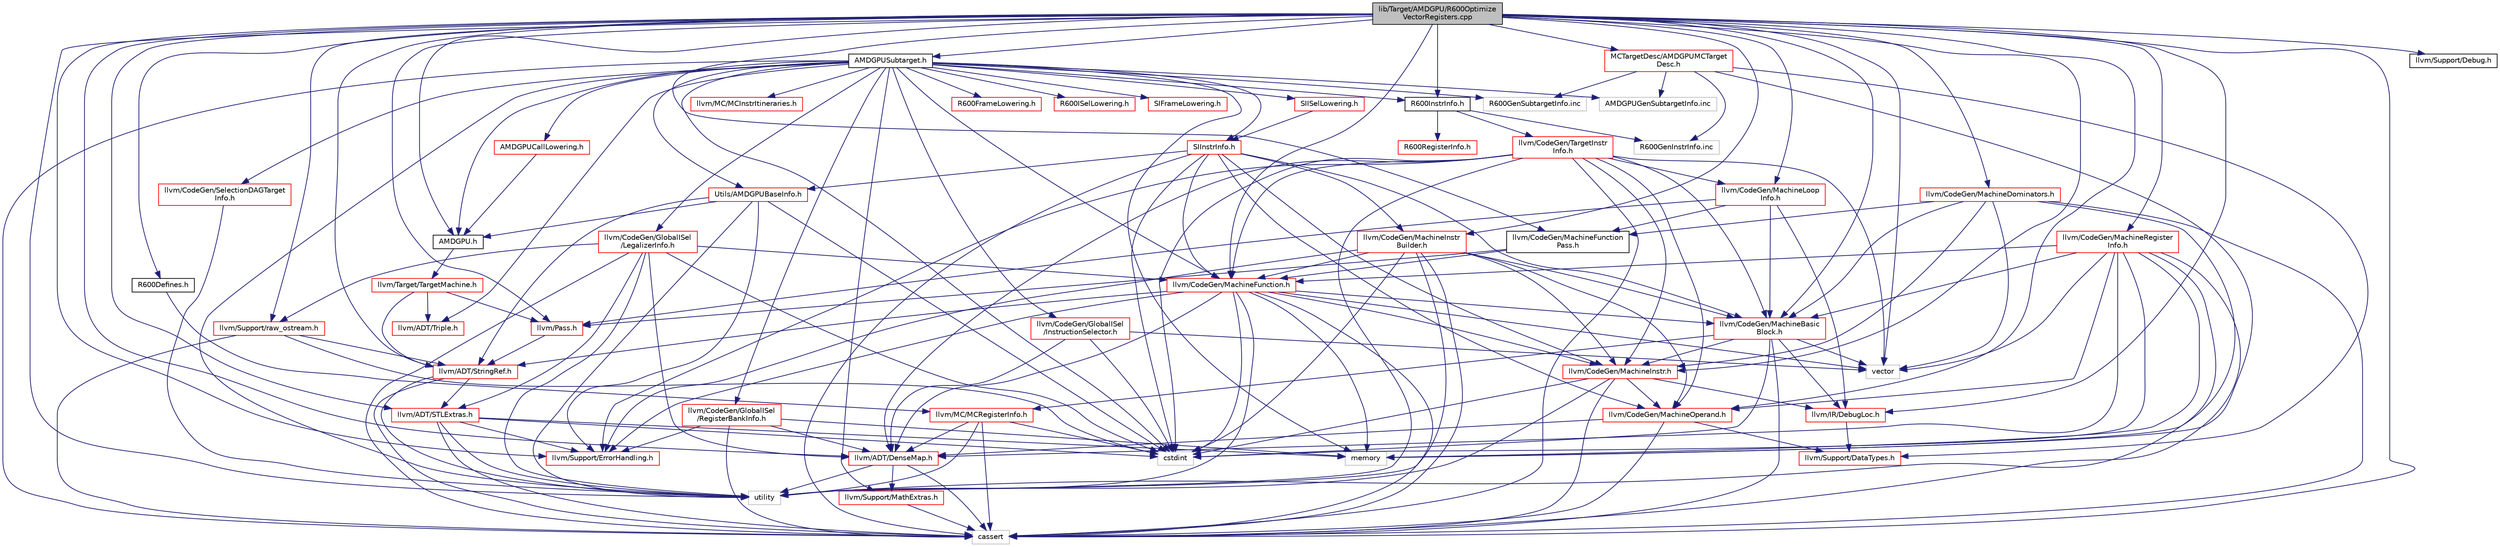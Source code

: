digraph "lib/Target/AMDGPU/R600OptimizeVectorRegisters.cpp"
{
 // LATEX_PDF_SIZE
  bgcolor="transparent";
  edge [fontname="Helvetica",fontsize="10",labelfontname="Helvetica",labelfontsize="10"];
  node [fontname="Helvetica",fontsize="10",shape="box"];
  Node1 [label="lib/Target/AMDGPU/R600Optimize\lVectorRegisters.cpp",height=0.2,width=0.4,color="black", fillcolor="grey75", style="filled", fontcolor="black",tooltip="This pass merges inputs of swizzeable instructions into vector sharing common data and/or have enough..."];
  Node1 -> Node2 [color="midnightblue",fontsize="10",style="solid",fontname="Helvetica"];
  Node2 [label="AMDGPU.h",height=0.2,width=0.4,color="black",URL="$AMDGPU_8h.html",tooltip=" "];
  Node2 -> Node3 [color="midnightblue",fontsize="10",style="solid",fontname="Helvetica"];
  Node3 [label="llvm/Target/TargetMachine.h",height=0.2,width=0.4,color="red",URL="$llvm_2Target_2TargetMachine_8h.html",tooltip=" "];
  Node3 -> Node4 [color="midnightblue",fontsize="10",style="solid",fontname="Helvetica"];
  Node4 [label="llvm/ADT/StringRef.h",height=0.2,width=0.4,color="red",URL="$StringRef_8h.html",tooltip=" "];
  Node4 -> Node5 [color="midnightblue",fontsize="10",style="solid",fontname="Helvetica"];
  Node5 [label="llvm/ADT/STLExtras.h",height=0.2,width=0.4,color="red",URL="$STLExtras_8h.html",tooltip=" "];
  Node5 -> Node35 [color="midnightblue",fontsize="10",style="solid",fontname="Helvetica"];
  Node35 [label="llvm/Support/ErrorHandling.h",height=0.2,width=0.4,color="red",URL="$llvm_2Support_2ErrorHandling_8h.html",tooltip=" "];
  Node5 -> Node15 [color="midnightblue",fontsize="10",style="solid",fontname="Helvetica"];
  Node15 [label="cassert",height=0.2,width=0.4,color="grey75",tooltip=" "];
  Node5 -> Node41 [color="midnightblue",fontsize="10",style="solid",fontname="Helvetica"];
  Node41 [label="cstdint",height=0.2,width=0.4,color="grey75",tooltip=" "];
  Node5 -> Node16 [color="midnightblue",fontsize="10",style="solid",fontname="Helvetica"];
  Node16 [label="memory",height=0.2,width=0.4,color="grey75",tooltip=" "];
  Node5 -> Node14 [color="midnightblue",fontsize="10",style="solid",fontname="Helvetica"];
  Node14 [label="utility",height=0.2,width=0.4,color="grey75",tooltip=" "];
  Node4 -> Node15 [color="midnightblue",fontsize="10",style="solid",fontname="Helvetica"];
  Node4 -> Node14 [color="midnightblue",fontsize="10",style="solid",fontname="Helvetica"];
  Node3 -> Node44 [color="midnightblue",fontsize="10",style="solid",fontname="Helvetica"];
  Node44 [label="llvm/ADT/Triple.h",height=0.2,width=0.4,color="red",URL="$Triple_8h.html",tooltip=" "];
  Node3 -> Node68 [color="midnightblue",fontsize="10",style="solid",fontname="Helvetica"];
  Node68 [label="llvm/Pass.h",height=0.2,width=0.4,color="red",URL="$Pass_8h.html",tooltip=" "];
  Node68 -> Node4 [color="midnightblue",fontsize="10",style="solid",fontname="Helvetica"];
  Node1 -> Node83 [color="midnightblue",fontsize="10",style="solid",fontname="Helvetica"];
  Node83 [label="AMDGPUSubtarget.h",height=0.2,width=0.4,color="black",URL="$AMDGPUSubtarget_8h.html",tooltip="AMDGPU specific subclass of TargetSubtarget."];
  Node83 -> Node2 [color="midnightblue",fontsize="10",style="solid",fontname="Helvetica"];
  Node83 -> Node84 [color="midnightblue",fontsize="10",style="solid",fontname="Helvetica"];
  Node84 [label="AMDGPUCallLowering.h",height=0.2,width=0.4,color="red",URL="$AMDGPUCallLowering_8h.html",tooltip="This file describes how to lower LLVM calls to machine code calls."];
  Node84 -> Node2 [color="midnightblue",fontsize="10",style="solid",fontname="Helvetica"];
  Node83 -> Node207 [color="midnightblue",fontsize="10",style="solid",fontname="Helvetica"];
  Node207 [label="R600FrameLowering.h",height=0.2,width=0.4,color="red",URL="$R600FrameLowering_8h.html",tooltip=" "];
  Node83 -> Node211 [color="midnightblue",fontsize="10",style="solid",fontname="Helvetica"];
  Node211 [label="R600ISelLowering.h",height=0.2,width=0.4,color="red",URL="$R600ISelLowering_8h.html",tooltip="R600 DAG Lowering interface definition."];
  Node83 -> Node237 [color="midnightblue",fontsize="10",style="solid",fontname="Helvetica"];
  Node237 [label="R600InstrInfo.h",height=0.2,width=0.4,color="black",URL="$R600InstrInfo_8h.html",tooltip="Interface definition for R600InstrInfo."];
  Node237 -> Node238 [color="midnightblue",fontsize="10",style="solid",fontname="Helvetica"];
  Node238 [label="R600RegisterInfo.h",height=0.2,width=0.4,color="red",URL="$R600RegisterInfo_8h.html",tooltip="Interface definition for R600RegisterInfo."];
  Node237 -> Node240 [color="midnightblue",fontsize="10",style="solid",fontname="Helvetica"];
  Node240 [label="llvm/CodeGen/TargetInstr\lInfo.h",height=0.2,width=0.4,color="red",URL="$TargetInstrInfo_8h.html",tooltip=" "];
  Node240 -> Node74 [color="midnightblue",fontsize="10",style="solid",fontname="Helvetica"];
  Node74 [label="llvm/ADT/DenseMap.h",height=0.2,width=0.4,color="red",URL="$DenseMap_8h.html",tooltip=" "];
  Node74 -> Node22 [color="midnightblue",fontsize="10",style="solid",fontname="Helvetica"];
  Node22 [label="llvm/Support/MathExtras.h",height=0.2,width=0.4,color="red",URL="$MathExtras_8h.html",tooltip=" "];
  Node22 -> Node15 [color="midnightblue",fontsize="10",style="solid",fontname="Helvetica"];
  Node74 -> Node15 [color="midnightblue",fontsize="10",style="solid",fontname="Helvetica"];
  Node74 -> Node14 [color="midnightblue",fontsize="10",style="solid",fontname="Helvetica"];
  Node240 -> Node102 [color="midnightblue",fontsize="10",style="solid",fontname="Helvetica"];
  Node102 [label="llvm/CodeGen/MachineBasic\lBlock.h",height=0.2,width=0.4,color="red",URL="$MachineBasicBlock_8h.html",tooltip=" "];
  Node102 -> Node103 [color="midnightblue",fontsize="10",style="solid",fontname="Helvetica"];
  Node103 [label="llvm/CodeGen/MachineInstr.h",height=0.2,width=0.4,color="red",URL="$MachineInstr_8h.html",tooltip=" "];
  Node103 -> Node173 [color="midnightblue",fontsize="10",style="solid",fontname="Helvetica"];
  Node173 [label="llvm/CodeGen/MachineOperand.h",height=0.2,width=0.4,color="red",URL="$MachineOperand_8h.html",tooltip=" "];
  Node173 -> Node74 [color="midnightblue",fontsize="10",style="solid",fontname="Helvetica"];
  Node173 -> Node24 [color="midnightblue",fontsize="10",style="solid",fontname="Helvetica"];
  Node24 [label="llvm/Support/DataTypes.h",height=0.2,width=0.4,color="red",URL="$llvm_2Support_2DataTypes_8h.html",tooltip=" "];
  Node173 -> Node15 [color="midnightblue",fontsize="10",style="solid",fontname="Helvetica"];
  Node103 -> Node116 [color="midnightblue",fontsize="10",style="solid",fontname="Helvetica"];
  Node116 [label="llvm/IR/DebugLoc.h",height=0.2,width=0.4,color="red",URL="$DebugLoc_8h.html",tooltip=" "];
  Node116 -> Node24 [color="midnightblue",fontsize="10",style="solid",fontname="Helvetica"];
  Node103 -> Node15 [color="midnightblue",fontsize="10",style="solid",fontname="Helvetica"];
  Node103 -> Node41 [color="midnightblue",fontsize="10",style="solid",fontname="Helvetica"];
  Node103 -> Node14 [color="midnightblue",fontsize="10",style="solid",fontname="Helvetica"];
  Node102 -> Node116 [color="midnightblue",fontsize="10",style="solid",fontname="Helvetica"];
  Node102 -> Node190 [color="midnightblue",fontsize="10",style="solid",fontname="Helvetica"];
  Node190 [label="llvm/MC/MCRegisterInfo.h",height=0.2,width=0.4,color="red",URL="$MCRegisterInfo_8h.html",tooltip=" "];
  Node190 -> Node74 [color="midnightblue",fontsize="10",style="solid",fontname="Helvetica"];
  Node190 -> Node15 [color="midnightblue",fontsize="10",style="solid",fontname="Helvetica"];
  Node190 -> Node41 [color="midnightblue",fontsize="10",style="solid",fontname="Helvetica"];
  Node190 -> Node14 [color="midnightblue",fontsize="10",style="solid",fontname="Helvetica"];
  Node102 -> Node15 [color="midnightblue",fontsize="10",style="solid",fontname="Helvetica"];
  Node102 -> Node41 [color="midnightblue",fontsize="10",style="solid",fontname="Helvetica"];
  Node102 -> Node56 [color="midnightblue",fontsize="10",style="solid",fontname="Helvetica"];
  Node56 [label="vector",height=0.2,width=0.4,color="grey75",tooltip=" "];
  Node240 -> Node88 [color="midnightblue",fontsize="10",style="solid",fontname="Helvetica"];
  Node88 [label="llvm/CodeGen/MachineFunction.h",height=0.2,width=0.4,color="red",URL="$MachineFunction_8h.html",tooltip=" "];
  Node88 -> Node74 [color="midnightblue",fontsize="10",style="solid",fontname="Helvetica"];
  Node88 -> Node4 [color="midnightblue",fontsize="10",style="solid",fontname="Helvetica"];
  Node88 -> Node102 [color="midnightblue",fontsize="10",style="solid",fontname="Helvetica"];
  Node88 -> Node103 [color="midnightblue",fontsize="10",style="solid",fontname="Helvetica"];
  Node88 -> Node35 [color="midnightblue",fontsize="10",style="solid",fontname="Helvetica"];
  Node88 -> Node15 [color="midnightblue",fontsize="10",style="solid",fontname="Helvetica"];
  Node88 -> Node41 [color="midnightblue",fontsize="10",style="solid",fontname="Helvetica"];
  Node88 -> Node16 [color="midnightblue",fontsize="10",style="solid",fontname="Helvetica"];
  Node88 -> Node14 [color="midnightblue",fontsize="10",style="solid",fontname="Helvetica"];
  Node88 -> Node56 [color="midnightblue",fontsize="10",style="solid",fontname="Helvetica"];
  Node240 -> Node103 [color="midnightblue",fontsize="10",style="solid",fontname="Helvetica"];
  Node240 -> Node258 [color="midnightblue",fontsize="10",style="solid",fontname="Helvetica"];
  Node258 [label="llvm/CodeGen/MachineLoop\lInfo.h",height=0.2,width=0.4,color="red",URL="$MachineLoopInfo_8h.html",tooltip=" "];
  Node258 -> Node102 [color="midnightblue",fontsize="10",style="solid",fontname="Helvetica"];
  Node258 -> Node259 [color="midnightblue",fontsize="10",style="solid",fontname="Helvetica"];
  Node259 [label="llvm/CodeGen/MachineFunction\lPass.h",height=0.2,width=0.4,color="black",URL="$MachineFunctionPass_8h.html",tooltip=" "];
  Node259 -> Node88 [color="midnightblue",fontsize="10",style="solid",fontname="Helvetica"];
  Node259 -> Node68 [color="midnightblue",fontsize="10",style="solid",fontname="Helvetica"];
  Node258 -> Node116 [color="midnightblue",fontsize="10",style="solid",fontname="Helvetica"];
  Node258 -> Node68 [color="midnightblue",fontsize="10",style="solid",fontname="Helvetica"];
  Node240 -> Node173 [color="midnightblue",fontsize="10",style="solid",fontname="Helvetica"];
  Node240 -> Node35 [color="midnightblue",fontsize="10",style="solid",fontname="Helvetica"];
  Node240 -> Node15 [color="midnightblue",fontsize="10",style="solid",fontname="Helvetica"];
  Node240 -> Node41 [color="midnightblue",fontsize="10",style="solid",fontname="Helvetica"];
  Node240 -> Node14 [color="midnightblue",fontsize="10",style="solid",fontname="Helvetica"];
  Node240 -> Node56 [color="midnightblue",fontsize="10",style="solid",fontname="Helvetica"];
  Node237 -> Node265 [color="midnightblue",fontsize="10",style="solid",fontname="Helvetica"];
  Node265 [label="R600GenInstrInfo.inc",height=0.2,width=0.4,color="grey75",tooltip=" "];
  Node83 -> Node266 [color="midnightblue",fontsize="10",style="solid",fontname="Helvetica"];
  Node266 [label="SIFrameLowering.h",height=0.2,width=0.4,color="red",URL="$SIFrameLowering_8h.html",tooltip=" "];
  Node83 -> Node267 [color="midnightblue",fontsize="10",style="solid",fontname="Helvetica"];
  Node267 [label="SIISelLowering.h",height=0.2,width=0.4,color="red",URL="$SIISelLowering_8h.html",tooltip="SI DAG Lowering interface definition."];
  Node267 -> Node269 [color="midnightblue",fontsize="10",style="solid",fontname="Helvetica"];
  Node269 [label="SIInstrInfo.h",height=0.2,width=0.4,color="red",URL="$SIInstrInfo_8h.html",tooltip="Interface definition for SIInstrInfo."];
  Node269 -> Node271 [color="midnightblue",fontsize="10",style="solid",fontname="Helvetica"];
  Node271 [label="Utils/AMDGPUBaseInfo.h",height=0.2,width=0.4,color="red",URL="$AMDGPUBaseInfo_8h.html",tooltip=" "];
  Node271 -> Node2 [color="midnightblue",fontsize="10",style="solid",fontname="Helvetica"];
  Node271 -> Node4 [color="midnightblue",fontsize="10",style="solid",fontname="Helvetica"];
  Node271 -> Node35 [color="midnightblue",fontsize="10",style="solid",fontname="Helvetica"];
  Node271 -> Node41 [color="midnightblue",fontsize="10",style="solid",fontname="Helvetica"];
  Node271 -> Node14 [color="midnightblue",fontsize="10",style="solid",fontname="Helvetica"];
  Node269 -> Node102 [color="midnightblue",fontsize="10",style="solid",fontname="Helvetica"];
  Node269 -> Node88 [color="midnightblue",fontsize="10",style="solid",fontname="Helvetica"];
  Node269 -> Node103 [color="midnightblue",fontsize="10",style="solid",fontname="Helvetica"];
  Node269 -> Node287 [color="midnightblue",fontsize="10",style="solid",fontname="Helvetica"];
  Node287 [label="llvm/CodeGen/MachineInstr\lBuilder.h",height=0.2,width=0.4,color="red",URL="$MachineInstrBuilder_8h.html",tooltip=" "];
  Node287 -> Node102 [color="midnightblue",fontsize="10",style="solid",fontname="Helvetica"];
  Node287 -> Node88 [color="midnightblue",fontsize="10",style="solid",fontname="Helvetica"];
  Node287 -> Node103 [color="midnightblue",fontsize="10",style="solid",fontname="Helvetica"];
  Node287 -> Node173 [color="midnightblue",fontsize="10",style="solid",fontname="Helvetica"];
  Node287 -> Node35 [color="midnightblue",fontsize="10",style="solid",fontname="Helvetica"];
  Node287 -> Node15 [color="midnightblue",fontsize="10",style="solid",fontname="Helvetica"];
  Node287 -> Node41 [color="midnightblue",fontsize="10",style="solid",fontname="Helvetica"];
  Node287 -> Node14 [color="midnightblue",fontsize="10",style="solid",fontname="Helvetica"];
  Node269 -> Node173 [color="midnightblue",fontsize="10",style="solid",fontname="Helvetica"];
  Node269 -> Node15 [color="midnightblue",fontsize="10",style="solid",fontname="Helvetica"];
  Node269 -> Node41 [color="midnightblue",fontsize="10",style="solid",fontname="Helvetica"];
  Node83 -> Node269 [color="midnightblue",fontsize="10",style="solid",fontname="Helvetica"];
  Node83 -> Node271 [color="midnightblue",fontsize="10",style="solid",fontname="Helvetica"];
  Node83 -> Node44 [color="midnightblue",fontsize="10",style="solid",fontname="Helvetica"];
  Node83 -> Node290 [color="midnightblue",fontsize="10",style="solid",fontname="Helvetica"];
  Node290 [label="llvm/CodeGen/GlobalISel\l/InstructionSelector.h",height=0.2,width=0.4,color="red",URL="$InstructionSelector_8h.html",tooltip=" "];
  Node290 -> Node74 [color="midnightblue",fontsize="10",style="solid",fontname="Helvetica"];
  Node290 -> Node41 [color="midnightblue",fontsize="10",style="solid",fontname="Helvetica"];
  Node290 -> Node56 [color="midnightblue",fontsize="10",style="solid",fontname="Helvetica"];
  Node83 -> Node292 [color="midnightblue",fontsize="10",style="solid",fontname="Helvetica"];
  Node292 [label="llvm/CodeGen/GlobalISel\l/LegalizerInfo.h",height=0.2,width=0.4,color="red",URL="$LegalizerInfo_8h.html",tooltip=" "];
  Node292 -> Node74 [color="midnightblue",fontsize="10",style="solid",fontname="Helvetica"];
  Node292 -> Node5 [color="midnightblue",fontsize="10",style="solid",fontname="Helvetica"];
  Node292 -> Node88 [color="midnightblue",fontsize="10",style="solid",fontname="Helvetica"];
  Node292 -> Node130 [color="midnightblue",fontsize="10",style="solid",fontname="Helvetica"];
  Node130 [label="llvm/Support/raw_ostream.h",height=0.2,width=0.4,color="red",URL="$raw__ostream_8h.html",tooltip=" "];
  Node130 -> Node4 [color="midnightblue",fontsize="10",style="solid",fontname="Helvetica"];
  Node130 -> Node15 [color="midnightblue",fontsize="10",style="solid",fontname="Helvetica"];
  Node130 -> Node41 [color="midnightblue",fontsize="10",style="solid",fontname="Helvetica"];
  Node292 -> Node15 [color="midnightblue",fontsize="10",style="solid",fontname="Helvetica"];
  Node292 -> Node41 [color="midnightblue",fontsize="10",style="solid",fontname="Helvetica"];
  Node292 -> Node14 [color="midnightblue",fontsize="10",style="solid",fontname="Helvetica"];
  Node83 -> Node295 [color="midnightblue",fontsize="10",style="solid",fontname="Helvetica"];
  Node295 [label="llvm/CodeGen/GlobalISel\l/RegisterBankInfo.h",height=0.2,width=0.4,color="red",URL="$RegisterBankInfo_8h.html",tooltip=" "];
  Node295 -> Node74 [color="midnightblue",fontsize="10",style="solid",fontname="Helvetica"];
  Node295 -> Node35 [color="midnightblue",fontsize="10",style="solid",fontname="Helvetica"];
  Node295 -> Node15 [color="midnightblue",fontsize="10",style="solid",fontname="Helvetica"];
  Node295 -> Node16 [color="midnightblue",fontsize="10",style="solid",fontname="Helvetica"];
  Node83 -> Node88 [color="midnightblue",fontsize="10",style="solid",fontname="Helvetica"];
  Node83 -> Node296 [color="midnightblue",fontsize="10",style="solid",fontname="Helvetica"];
  Node296 [label="llvm/CodeGen/SelectionDAGTarget\lInfo.h",height=0.2,width=0.4,color="red",URL="$SelectionDAGTargetInfo_8h.html",tooltip=" "];
  Node296 -> Node14 [color="midnightblue",fontsize="10",style="solid",fontname="Helvetica"];
  Node83 -> Node254 [color="midnightblue",fontsize="10",style="solid",fontname="Helvetica"];
  Node254 [label="llvm/MC/MCInstrItineraries.h",height=0.2,width=0.4,color="red",URL="$MCInstrItineraries_8h.html",tooltip=" "];
  Node83 -> Node22 [color="midnightblue",fontsize="10",style="solid",fontname="Helvetica"];
  Node83 -> Node15 [color="midnightblue",fontsize="10",style="solid",fontname="Helvetica"];
  Node83 -> Node41 [color="midnightblue",fontsize="10",style="solid",fontname="Helvetica"];
  Node83 -> Node16 [color="midnightblue",fontsize="10",style="solid",fontname="Helvetica"];
  Node83 -> Node14 [color="midnightblue",fontsize="10",style="solid",fontname="Helvetica"];
  Node83 -> Node297 [color="midnightblue",fontsize="10",style="solid",fontname="Helvetica"];
  Node297 [label="AMDGPUGenSubtargetInfo.inc",height=0.2,width=0.4,color="grey75",tooltip=" "];
  Node83 -> Node298 [color="midnightblue",fontsize="10",style="solid",fontname="Helvetica"];
  Node298 [label="R600GenSubtargetInfo.inc",height=0.2,width=0.4,color="grey75",tooltip=" "];
  Node1 -> Node299 [color="midnightblue",fontsize="10",style="solid",fontname="Helvetica"];
  Node299 [label="R600Defines.h",height=0.2,width=0.4,color="black",URL="$R600Defines_8h.html",tooltip=" "];
  Node299 -> Node190 [color="midnightblue",fontsize="10",style="solid",fontname="Helvetica"];
  Node1 -> Node237 [color="midnightblue",fontsize="10",style="solid",fontname="Helvetica"];
  Node1 -> Node300 [color="midnightblue",fontsize="10",style="solid",fontname="Helvetica"];
  Node300 [label="MCTargetDesc/AMDGPUMCTarget\lDesc.h",height=0.2,width=0.4,color="red",URL="$AMDGPUMCTargetDesc_8h.html",tooltip="Provides AMDGPU specific target descriptions."];
  Node300 -> Node24 [color="midnightblue",fontsize="10",style="solid",fontname="Helvetica"];
  Node300 -> Node16 [color="midnightblue",fontsize="10",style="solid",fontname="Helvetica"];
  Node300 -> Node265 [color="midnightblue",fontsize="10",style="solid",fontname="Helvetica"];
  Node300 -> Node297 [color="midnightblue",fontsize="10",style="solid",fontname="Helvetica"];
  Node300 -> Node298 [color="midnightblue",fontsize="10",style="solid",fontname="Helvetica"];
  Node1 -> Node74 [color="midnightblue",fontsize="10",style="solid",fontname="Helvetica"];
  Node1 -> Node5 [color="midnightblue",fontsize="10",style="solid",fontname="Helvetica"];
  Node1 -> Node4 [color="midnightblue",fontsize="10",style="solid",fontname="Helvetica"];
  Node1 -> Node102 [color="midnightblue",fontsize="10",style="solid",fontname="Helvetica"];
  Node1 -> Node301 [color="midnightblue",fontsize="10",style="solid",fontname="Helvetica"];
  Node301 [label="llvm/CodeGen/MachineDominators.h",height=0.2,width=0.4,color="red",URL="$MachineDominators_8h.html",tooltip=" "];
  Node301 -> Node102 [color="midnightblue",fontsize="10",style="solid",fontname="Helvetica"];
  Node301 -> Node259 [color="midnightblue",fontsize="10",style="solid",fontname="Helvetica"];
  Node301 -> Node103 [color="midnightblue",fontsize="10",style="solid",fontname="Helvetica"];
  Node301 -> Node15 [color="midnightblue",fontsize="10",style="solid",fontname="Helvetica"];
  Node301 -> Node16 [color="midnightblue",fontsize="10",style="solid",fontname="Helvetica"];
  Node301 -> Node56 [color="midnightblue",fontsize="10",style="solid",fontname="Helvetica"];
  Node1 -> Node88 [color="midnightblue",fontsize="10",style="solid",fontname="Helvetica"];
  Node1 -> Node259 [color="midnightblue",fontsize="10",style="solid",fontname="Helvetica"];
  Node1 -> Node103 [color="midnightblue",fontsize="10",style="solid",fontname="Helvetica"];
  Node1 -> Node287 [color="midnightblue",fontsize="10",style="solid",fontname="Helvetica"];
  Node1 -> Node258 [color="midnightblue",fontsize="10",style="solid",fontname="Helvetica"];
  Node1 -> Node173 [color="midnightblue",fontsize="10",style="solid",fontname="Helvetica"];
  Node1 -> Node242 [color="midnightblue",fontsize="10",style="solid",fontname="Helvetica"];
  Node242 [label="llvm/CodeGen/MachineRegister\lInfo.h",height=0.2,width=0.4,color="red",URL="$MachineRegisterInfo_8h.html",tooltip=" "];
  Node242 -> Node74 [color="midnightblue",fontsize="10",style="solid",fontname="Helvetica"];
  Node242 -> Node102 [color="midnightblue",fontsize="10",style="solid",fontname="Helvetica"];
  Node242 -> Node88 [color="midnightblue",fontsize="10",style="solid",fontname="Helvetica"];
  Node242 -> Node173 [color="midnightblue",fontsize="10",style="solid",fontname="Helvetica"];
  Node242 -> Node15 [color="midnightblue",fontsize="10",style="solid",fontname="Helvetica"];
  Node242 -> Node41 [color="midnightblue",fontsize="10",style="solid",fontname="Helvetica"];
  Node242 -> Node16 [color="midnightblue",fontsize="10",style="solid",fontname="Helvetica"];
  Node242 -> Node14 [color="midnightblue",fontsize="10",style="solid",fontname="Helvetica"];
  Node242 -> Node56 [color="midnightblue",fontsize="10",style="solid",fontname="Helvetica"];
  Node1 -> Node116 [color="midnightblue",fontsize="10",style="solid",fontname="Helvetica"];
  Node1 -> Node68 [color="midnightblue",fontsize="10",style="solid",fontname="Helvetica"];
  Node1 -> Node163 [color="midnightblue",fontsize="10",style="solid",fontname="Helvetica"];
  Node163 [label="llvm/Support/Debug.h",height=0.2,width=0.4,color="black",URL="$Debug_8h.html",tooltip=" "];
  Node1 -> Node35 [color="midnightblue",fontsize="10",style="solid",fontname="Helvetica"];
  Node1 -> Node130 [color="midnightblue",fontsize="10",style="solid",fontname="Helvetica"];
  Node1 -> Node15 [color="midnightblue",fontsize="10",style="solid",fontname="Helvetica"];
  Node1 -> Node14 [color="midnightblue",fontsize="10",style="solid",fontname="Helvetica"];
  Node1 -> Node56 [color="midnightblue",fontsize="10",style="solid",fontname="Helvetica"];
}
